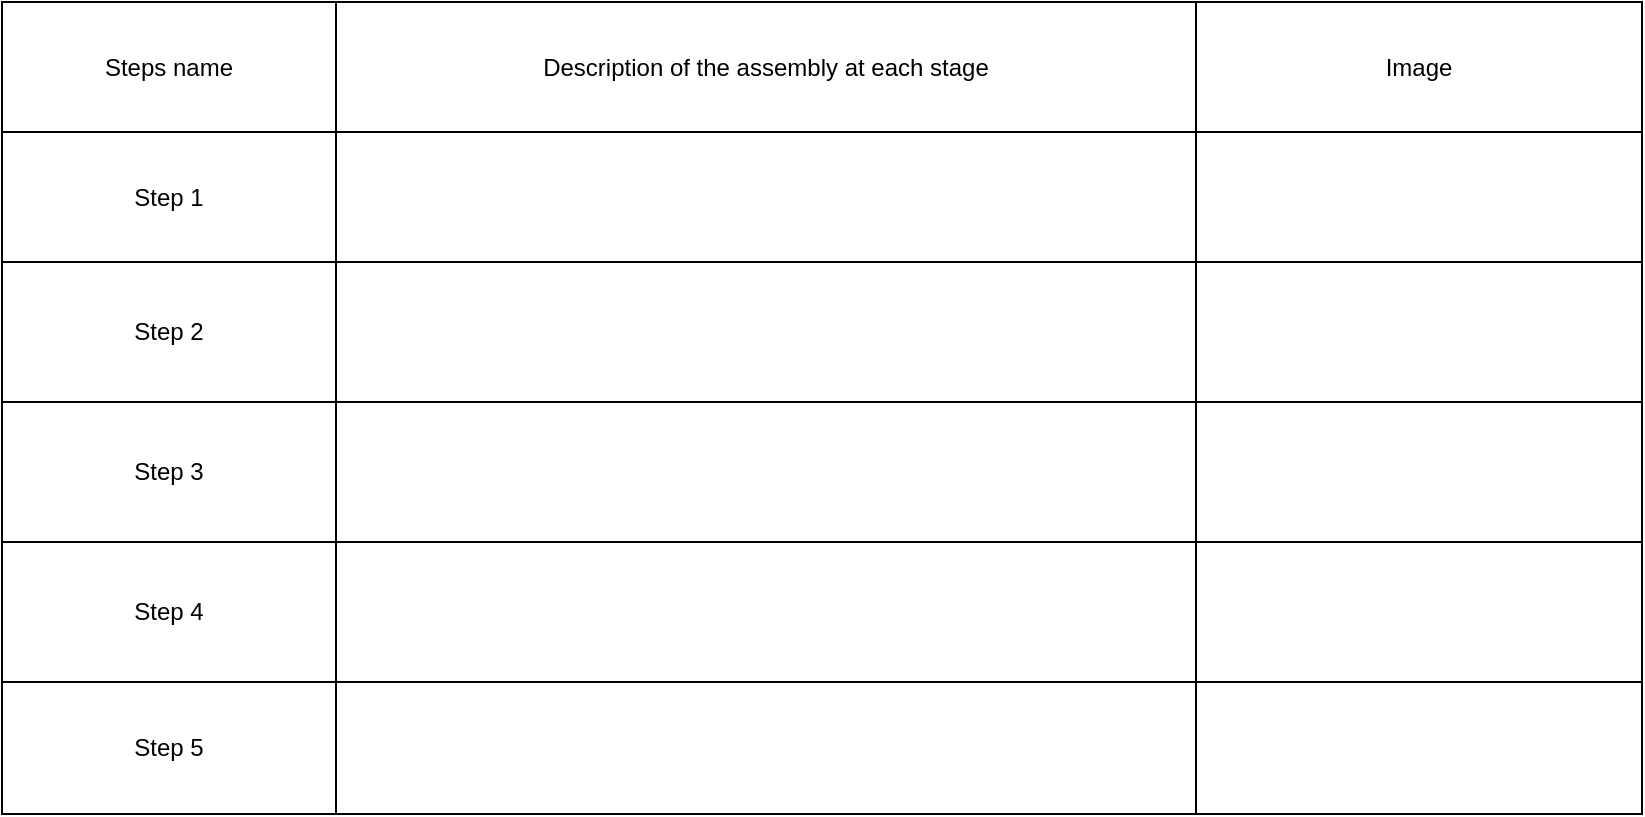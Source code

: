 <mxfile version="15.0.3" type="github">
  <diagram id="uEdvBf2kqpspZAhSslnI" name="Page-1">
    <mxGraphModel dx="1186" dy="651" grid="1" gridSize="10" guides="1" tooltips="1" connect="1" arrows="1" fold="1" page="1" pageScale="1" pageWidth="827" pageHeight="1169" math="0" shadow="0">
      <root>
        <mxCell id="0" />
        <mxCell id="1" parent="0" />
        <mxCell id="KlavnvulWfk_JPWq43i2-1" value="" style="shape=table;startSize=0;container=1;collapsible=0;childLayout=tableLayout;" vertex="1" parent="1">
          <mxGeometry x="130" y="250" width="820" height="406" as="geometry" />
        </mxCell>
        <mxCell id="KlavnvulWfk_JPWq43i2-2" value="" style="shape=partialRectangle;collapsible=0;dropTarget=0;pointerEvents=0;fillColor=none;top=0;left=0;bottom=0;right=0;points=[[0,0.5],[1,0.5]];portConstraint=eastwest;" vertex="1" parent="KlavnvulWfk_JPWq43i2-1">
          <mxGeometry width="820" height="65" as="geometry" />
        </mxCell>
        <mxCell id="KlavnvulWfk_JPWq43i2-3" value="Steps name" style="shape=partialRectangle;html=1;whiteSpace=wrap;connectable=0;overflow=hidden;fillColor=none;top=0;left=0;bottom=0;right=0;" vertex="1" parent="KlavnvulWfk_JPWq43i2-2">
          <mxGeometry width="167" height="65" as="geometry" />
        </mxCell>
        <mxCell id="KlavnvulWfk_JPWq43i2-4" value="Description of the assembly at each stage" style="shape=partialRectangle;html=1;whiteSpace=wrap;connectable=0;overflow=hidden;fillColor=none;top=0;left=0;bottom=0;right=0;" vertex="1" parent="KlavnvulWfk_JPWq43i2-2">
          <mxGeometry x="167" width="430" height="65" as="geometry" />
        </mxCell>
        <mxCell id="KlavnvulWfk_JPWq43i2-6" value="Image" style="shape=partialRectangle;html=1;whiteSpace=wrap;connectable=0;overflow=hidden;fillColor=none;top=0;left=0;bottom=0;right=0;" vertex="1" parent="KlavnvulWfk_JPWq43i2-2">
          <mxGeometry x="597" width="223" height="65" as="geometry" />
        </mxCell>
        <mxCell id="KlavnvulWfk_JPWq43i2-7" style="shape=partialRectangle;collapsible=0;dropTarget=0;pointerEvents=0;fillColor=none;top=0;left=0;bottom=0;right=0;points=[[0,0.5],[1,0.5]];portConstraint=eastwest;" vertex="1" parent="KlavnvulWfk_JPWq43i2-1">
          <mxGeometry y="65" width="820" height="65" as="geometry" />
        </mxCell>
        <mxCell id="KlavnvulWfk_JPWq43i2-8" value="Step 1" style="shape=partialRectangle;html=1;whiteSpace=wrap;connectable=0;overflow=hidden;fillColor=none;top=0;left=0;bottom=0;right=0;" vertex="1" parent="KlavnvulWfk_JPWq43i2-7">
          <mxGeometry width="167" height="65" as="geometry" />
        </mxCell>
        <mxCell id="KlavnvulWfk_JPWq43i2-9" style="shape=partialRectangle;html=1;whiteSpace=wrap;connectable=0;overflow=hidden;fillColor=none;top=0;left=0;bottom=0;right=0;" vertex="1" parent="KlavnvulWfk_JPWq43i2-7">
          <mxGeometry x="167" width="430" height="65" as="geometry" />
        </mxCell>
        <mxCell id="KlavnvulWfk_JPWq43i2-11" style="shape=partialRectangle;html=1;whiteSpace=wrap;connectable=0;overflow=hidden;fillColor=none;top=0;left=0;bottom=0;right=0;" vertex="1" parent="KlavnvulWfk_JPWq43i2-7">
          <mxGeometry x="597" width="223" height="65" as="geometry" />
        </mxCell>
        <mxCell id="KlavnvulWfk_JPWq43i2-12" style="shape=partialRectangle;collapsible=0;dropTarget=0;pointerEvents=0;fillColor=none;top=0;left=0;bottom=0;right=0;points=[[0,0.5],[1,0.5]];portConstraint=eastwest;" vertex="1" parent="KlavnvulWfk_JPWq43i2-1">
          <mxGeometry y="130" width="820" height="70" as="geometry" />
        </mxCell>
        <mxCell id="KlavnvulWfk_JPWq43i2-13" value="Step 2" style="shape=partialRectangle;html=1;whiteSpace=wrap;connectable=0;overflow=hidden;fillColor=none;top=0;left=0;bottom=0;right=0;" vertex="1" parent="KlavnvulWfk_JPWq43i2-12">
          <mxGeometry width="167" height="70" as="geometry" />
        </mxCell>
        <mxCell id="KlavnvulWfk_JPWq43i2-14" style="shape=partialRectangle;html=1;whiteSpace=wrap;connectable=0;overflow=hidden;fillColor=none;top=0;left=0;bottom=0;right=0;" vertex="1" parent="KlavnvulWfk_JPWq43i2-12">
          <mxGeometry x="167" width="430" height="70" as="geometry" />
        </mxCell>
        <mxCell id="KlavnvulWfk_JPWq43i2-16" style="shape=partialRectangle;html=1;whiteSpace=wrap;connectable=0;overflow=hidden;fillColor=none;top=0;left=0;bottom=0;right=0;" vertex="1" parent="KlavnvulWfk_JPWq43i2-12">
          <mxGeometry x="597" width="223" height="70" as="geometry" />
        </mxCell>
        <mxCell id="KlavnvulWfk_JPWq43i2-17" value="" style="shape=partialRectangle;collapsible=0;dropTarget=0;pointerEvents=0;fillColor=none;top=0;left=0;bottom=0;right=0;points=[[0,0.5],[1,0.5]];portConstraint=eastwest;" vertex="1" parent="KlavnvulWfk_JPWq43i2-1">
          <mxGeometry y="200" width="820" height="70" as="geometry" />
        </mxCell>
        <mxCell id="KlavnvulWfk_JPWq43i2-18" value="Step 3" style="shape=partialRectangle;html=1;whiteSpace=wrap;connectable=0;overflow=hidden;fillColor=none;top=0;left=0;bottom=0;right=0;" vertex="1" parent="KlavnvulWfk_JPWq43i2-17">
          <mxGeometry width="167" height="70" as="geometry" />
        </mxCell>
        <mxCell id="KlavnvulWfk_JPWq43i2-19" value="" style="shape=partialRectangle;html=1;whiteSpace=wrap;connectable=0;overflow=hidden;fillColor=none;top=0;left=0;bottom=0;right=0;" vertex="1" parent="KlavnvulWfk_JPWq43i2-17">
          <mxGeometry x="167" width="430" height="70" as="geometry" />
        </mxCell>
        <mxCell id="KlavnvulWfk_JPWq43i2-21" value="" style="shape=partialRectangle;html=1;whiteSpace=wrap;connectable=0;overflow=hidden;fillColor=none;top=0;left=0;bottom=0;right=0;" vertex="1" parent="KlavnvulWfk_JPWq43i2-17">
          <mxGeometry x="597" width="223" height="70" as="geometry" />
        </mxCell>
        <mxCell id="KlavnvulWfk_JPWq43i2-22" value="" style="shape=partialRectangle;collapsible=0;dropTarget=0;pointerEvents=0;fillColor=none;top=0;left=0;bottom=0;right=0;points=[[0,0.5],[1,0.5]];portConstraint=eastwest;" vertex="1" parent="KlavnvulWfk_JPWq43i2-1">
          <mxGeometry y="270" width="820" height="70" as="geometry" />
        </mxCell>
        <mxCell id="KlavnvulWfk_JPWq43i2-23" value="Step 4" style="shape=partialRectangle;html=1;whiteSpace=wrap;connectable=0;overflow=hidden;fillColor=none;top=0;left=0;bottom=0;right=0;" vertex="1" parent="KlavnvulWfk_JPWq43i2-22">
          <mxGeometry width="167" height="70" as="geometry" />
        </mxCell>
        <mxCell id="KlavnvulWfk_JPWq43i2-24" value="" style="shape=partialRectangle;html=1;whiteSpace=wrap;connectable=0;overflow=hidden;fillColor=none;top=0;left=0;bottom=0;right=0;" vertex="1" parent="KlavnvulWfk_JPWq43i2-22">
          <mxGeometry x="167" width="430" height="70" as="geometry" />
        </mxCell>
        <mxCell id="KlavnvulWfk_JPWq43i2-26" value="" style="shape=partialRectangle;html=1;whiteSpace=wrap;connectable=0;overflow=hidden;fillColor=none;top=0;left=0;bottom=0;right=0;" vertex="1" parent="KlavnvulWfk_JPWq43i2-22">
          <mxGeometry x="597" width="223" height="70" as="geometry" />
        </mxCell>
        <mxCell id="KlavnvulWfk_JPWq43i2-27" value="" style="shape=partialRectangle;collapsible=0;dropTarget=0;pointerEvents=0;fillColor=none;top=0;left=0;bottom=0;right=0;points=[[0,0.5],[1,0.5]];portConstraint=eastwest;" vertex="1" parent="KlavnvulWfk_JPWq43i2-1">
          <mxGeometry y="340" width="820" height="66" as="geometry" />
        </mxCell>
        <mxCell id="KlavnvulWfk_JPWq43i2-28" value="Step 5" style="shape=partialRectangle;html=1;whiteSpace=wrap;connectable=0;overflow=hidden;fillColor=none;top=0;left=0;bottom=0;right=0;" vertex="1" parent="KlavnvulWfk_JPWq43i2-27">
          <mxGeometry width="167" height="66" as="geometry" />
        </mxCell>
        <mxCell id="KlavnvulWfk_JPWq43i2-29" value="" style="shape=partialRectangle;html=1;whiteSpace=wrap;connectable=0;overflow=hidden;fillColor=none;top=0;left=0;bottom=0;right=0;" vertex="1" parent="KlavnvulWfk_JPWq43i2-27">
          <mxGeometry x="167" width="430" height="66" as="geometry" />
        </mxCell>
        <mxCell id="KlavnvulWfk_JPWq43i2-31" value="" style="shape=partialRectangle;html=1;whiteSpace=wrap;connectable=0;overflow=hidden;fillColor=none;top=0;left=0;bottom=0;right=0;" vertex="1" parent="KlavnvulWfk_JPWq43i2-27">
          <mxGeometry x="597" width="223" height="66" as="geometry" />
        </mxCell>
      </root>
    </mxGraphModel>
  </diagram>
</mxfile>
